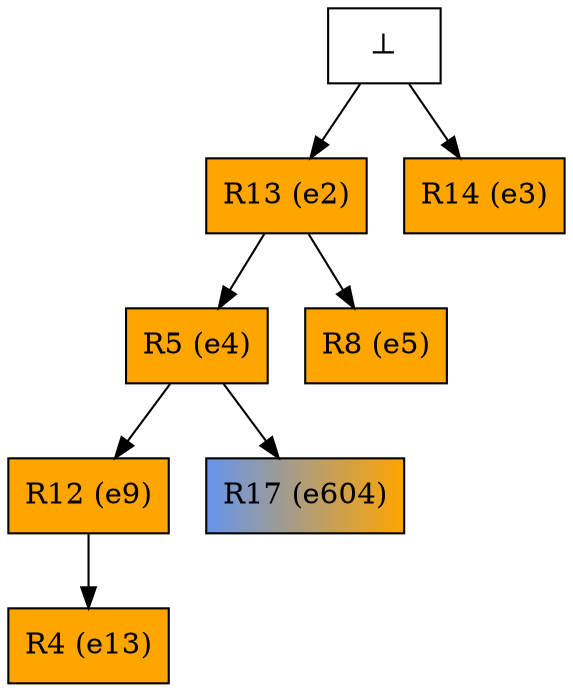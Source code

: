 digraph test {
  e2 -> e4;
  e2 -> e5;
  e4 -> e9;
  e9 -> e13;
  e4 -> e604;
  e0 -> e2;
  e0 -> e3;
  e2 [color="black" fillcolor="orange:orange" label="R13 (e2)" shape=box style=filled];
  e3 [color="black" fillcolor="orange:orange" label="R14 (e3)" shape=box style=filled];
  e4 [color="black" fillcolor="orange:orange" label="R5 (e4)" shape=box style=filled];
  e5 [color="black" fillcolor="orange:orange" label="R8 (e5)" shape=box style=filled];
  e9 [color="black" fillcolor="orange:orange" label="R12 (e9)" shape=box style=filled];
  e13 [color="black" fillcolor="orange:orange" label="R4 (e13)" shape=box style=filled];
  e604 [color="black" fillcolor="cornflowerblue:orange" label="R17 (e604)" shape=box style=filled];
  e0 [fillcolor="white" label="⊥" shape=box style=filled];
}
